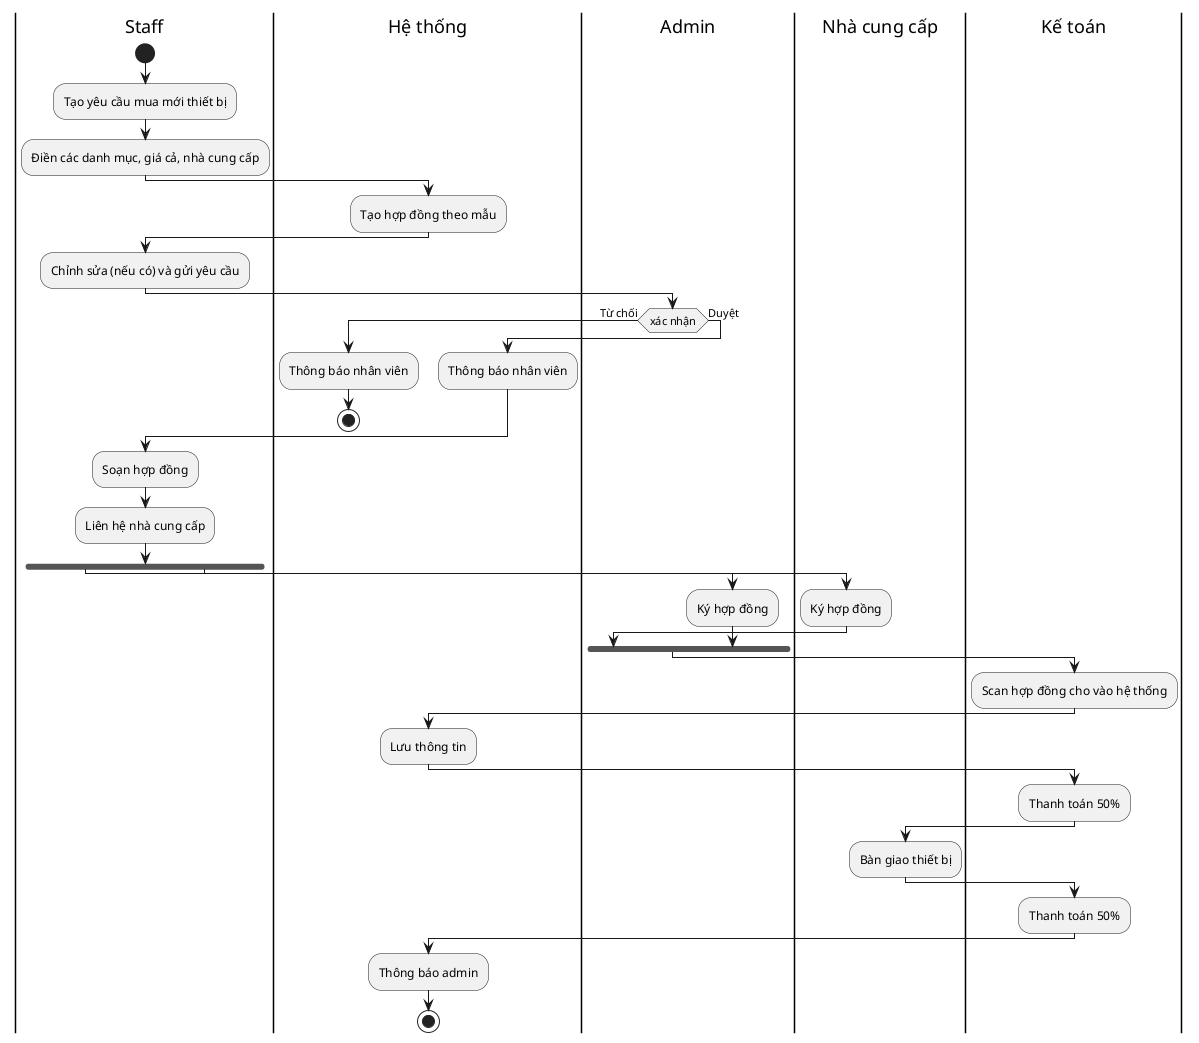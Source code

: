 @startuml
|Staff|
start
:Tạo yêu cầu mua mới thiết bị;
:Điền các danh mục, giá cả, nhà cung cấp;
|Hệ thống|
:Tạo hợp đồng theo mẫu;
|Staff|
:Chỉnh sửa (nếu có) và gửi yêu cầu;
|Admin|
if (xác nhận) then (Từ chối)
    |Hệ thống|
    :Thông báo nhân viên;
    stop
else (Duyệt)
    |Hệ thống|
    :Thông báo nhân viên;
endif
|Staff|
:Soạn hợp đồng;
:Liên hệ nhà cung cấp;
fork
    |Nhà cung cấp|
    :Ký hợp đồng;
fork again
    |Admin|
    :Ký hợp đồng;
end fork
|Kế toán|
:Scan hợp đồng cho vào hệ thống;
|Hệ thống|
:Lưu thông tin;
|Kế toán|
:Thanh toán 50%;
|Nhà cung cấp|
:Bàn giao thiết bị;
|Kế toán|
:Thanh toán 50%;
|Hệ thống|
:Thông báo admin;
stop
@enduml